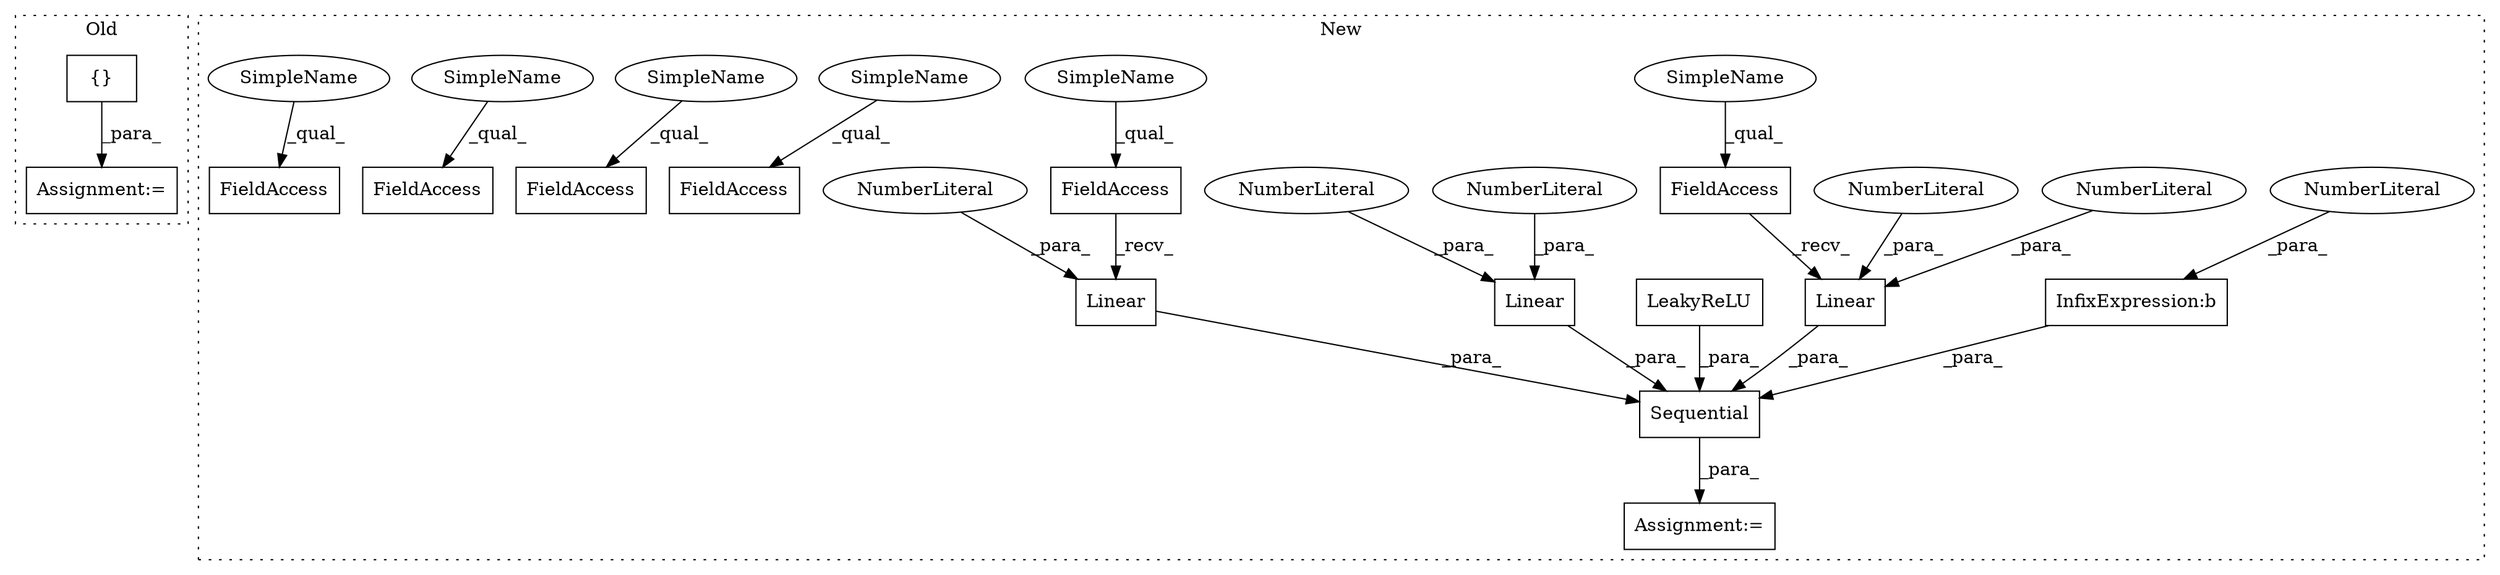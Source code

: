 digraph G {
subgraph cluster0 {
1 [label="{}" a="4" s="1856,2218" l="1,1" shape="box"];
4 [label="Assignment:=" a="7" s="1846" l="1" shape="box"];
label = "Old";
style="dotted";
}
subgraph cluster1 {
2 [label="Linear" a="32" s="1927,1941" l="7,1" shape="box"];
3 [label="Assignment:=" a="7" s="1832" l="1" shape="box"];
5 [label="FieldAccess" a="22" s="1918" l="8" shape="box"];
6 [label="FieldAccess" a="22" s="2049" l="8" shape="box"];
7 [label="FieldAccess" a="22" s="2078" l="8" shape="box"];
8 [label="FieldAccess" a="22" s="2104" l="8" shape="box"];
9 [label="FieldAccess" a="22" s="2160" l="8" shape="box"];
10 [label="Sequential" a="32" s="1842,2214" l="11,1" shape="box"];
11 [label="NumberLiteral" a="34" s="1934" l="3" shape="ellipse"];
12 [label="InfixExpression:b" a="27" s="2193" l="3" shape="box"];
13 [label="NumberLiteral" a="34" s="2196" l="1" shape="ellipse"];
14 [label="Linear" a="32" s="2087,2102" l="7,1" shape="box"];
15 [label="NumberLiteral" a="34" s="1938" l="3" shape="ellipse"];
16 [label="NumberLiteral" a="34" s="2094" l="3" shape="ellipse"];
17 [label="Linear" a="32" s="2007,2021" l="7,1" shape="box"];
18 [label="NumberLiteral" a="34" s="2018" l="3" shape="ellipse"];
19 [label="NumberLiteral" a="34" s="2014" l="3" shape="ellipse"];
20 [label="FieldAccess" a="22" s="1943" l="8" shape="box"];
21 [label="LeakyReLU" a="32" s="2140,2158" l="10,1" shape="box"];
22 [label="SimpleName" a="42" s="1918" l="5" shape="ellipse"];
23 [label="SimpleName" a="42" s="2078" l="5" shape="ellipse"];
24 [label="SimpleName" a="42" s="1943" l="5" shape="ellipse"];
25 [label="SimpleName" a="42" s="2049" l="5" shape="ellipse"];
26 [label="SimpleName" a="42" s="2160" l="5" shape="ellipse"];
27 [label="SimpleName" a="42" s="2104" l="5" shape="ellipse"];
label = "New";
style="dotted";
}
1 -> 4 [label="_para_"];
2 -> 10 [label="_para_"];
5 -> 2 [label="_recv_"];
7 -> 14 [label="_recv_"];
10 -> 3 [label="_para_"];
11 -> 2 [label="_para_"];
12 -> 10 [label="_para_"];
13 -> 12 [label="_para_"];
14 -> 10 [label="_para_"];
15 -> 2 [label="_para_"];
16 -> 14 [label="_para_"];
17 -> 10 [label="_para_"];
18 -> 17 [label="_para_"];
19 -> 17 [label="_para_"];
21 -> 10 [label="_para_"];
22 -> 5 [label="_qual_"];
23 -> 7 [label="_qual_"];
24 -> 20 [label="_qual_"];
25 -> 6 [label="_qual_"];
26 -> 9 [label="_qual_"];
27 -> 8 [label="_qual_"];
}
